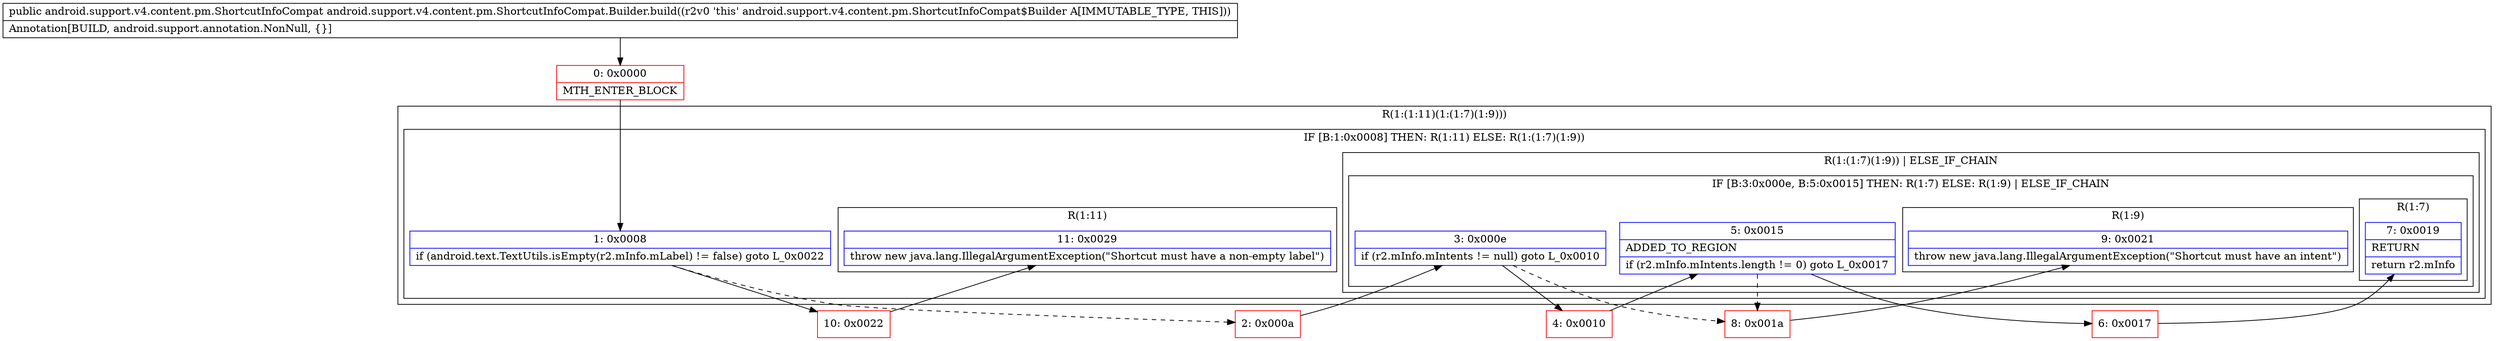 digraph "CFG forandroid.support.v4.content.pm.ShortcutInfoCompat.Builder.build()Landroid\/support\/v4\/content\/pm\/ShortcutInfoCompat;" {
subgraph cluster_Region_473638805 {
label = "R(1:(1:11)(1:(1:7)(1:9)))";
node [shape=record,color=blue];
subgraph cluster_IfRegion_1218582836 {
label = "IF [B:1:0x0008] THEN: R(1:11) ELSE: R(1:(1:7)(1:9))";
node [shape=record,color=blue];
Node_1 [shape=record,label="{1\:\ 0x0008|if (android.text.TextUtils.isEmpty(r2.mInfo.mLabel) != false) goto L_0x0022\l}"];
subgraph cluster_Region_1149030205 {
label = "R(1:11)";
node [shape=record,color=blue];
Node_11 [shape=record,label="{11\:\ 0x0029|throw new java.lang.IllegalArgumentException(\"Shortcut must have a non\-empty label\")\l}"];
}
subgraph cluster_Region_2017607793 {
label = "R(1:(1:7)(1:9)) | ELSE_IF_CHAIN\l";
node [shape=record,color=blue];
subgraph cluster_IfRegion_1023465315 {
label = "IF [B:3:0x000e, B:5:0x0015] THEN: R(1:7) ELSE: R(1:9) | ELSE_IF_CHAIN\l";
node [shape=record,color=blue];
Node_3 [shape=record,label="{3\:\ 0x000e|if (r2.mInfo.mIntents != null) goto L_0x0010\l}"];
Node_5 [shape=record,label="{5\:\ 0x0015|ADDED_TO_REGION\l|if (r2.mInfo.mIntents.length != 0) goto L_0x0017\l}"];
subgraph cluster_Region_1697845838 {
label = "R(1:7)";
node [shape=record,color=blue];
Node_7 [shape=record,label="{7\:\ 0x0019|RETURN\l|return r2.mInfo\l}"];
}
subgraph cluster_Region_1192504562 {
label = "R(1:9)";
node [shape=record,color=blue];
Node_9 [shape=record,label="{9\:\ 0x0021|throw new java.lang.IllegalArgumentException(\"Shortcut must have an intent\")\l}"];
}
}
}
}
}
Node_0 [shape=record,color=red,label="{0\:\ 0x0000|MTH_ENTER_BLOCK\l}"];
Node_2 [shape=record,color=red,label="{2\:\ 0x000a}"];
Node_4 [shape=record,color=red,label="{4\:\ 0x0010}"];
Node_6 [shape=record,color=red,label="{6\:\ 0x0017}"];
Node_8 [shape=record,color=red,label="{8\:\ 0x001a}"];
Node_10 [shape=record,color=red,label="{10\:\ 0x0022}"];
MethodNode[shape=record,label="{public android.support.v4.content.pm.ShortcutInfoCompat android.support.v4.content.pm.ShortcutInfoCompat.Builder.build((r2v0 'this' android.support.v4.content.pm.ShortcutInfoCompat$Builder A[IMMUTABLE_TYPE, THIS]))  | Annotation[BUILD, android.support.annotation.NonNull, \{\}]\l}"];
MethodNode -> Node_0;
Node_1 -> Node_2[style=dashed];
Node_1 -> Node_10;
Node_3 -> Node_4;
Node_3 -> Node_8[style=dashed];
Node_5 -> Node_6;
Node_5 -> Node_8[style=dashed];
Node_0 -> Node_1;
Node_2 -> Node_3;
Node_4 -> Node_5;
Node_6 -> Node_7;
Node_8 -> Node_9;
Node_10 -> Node_11;
}


